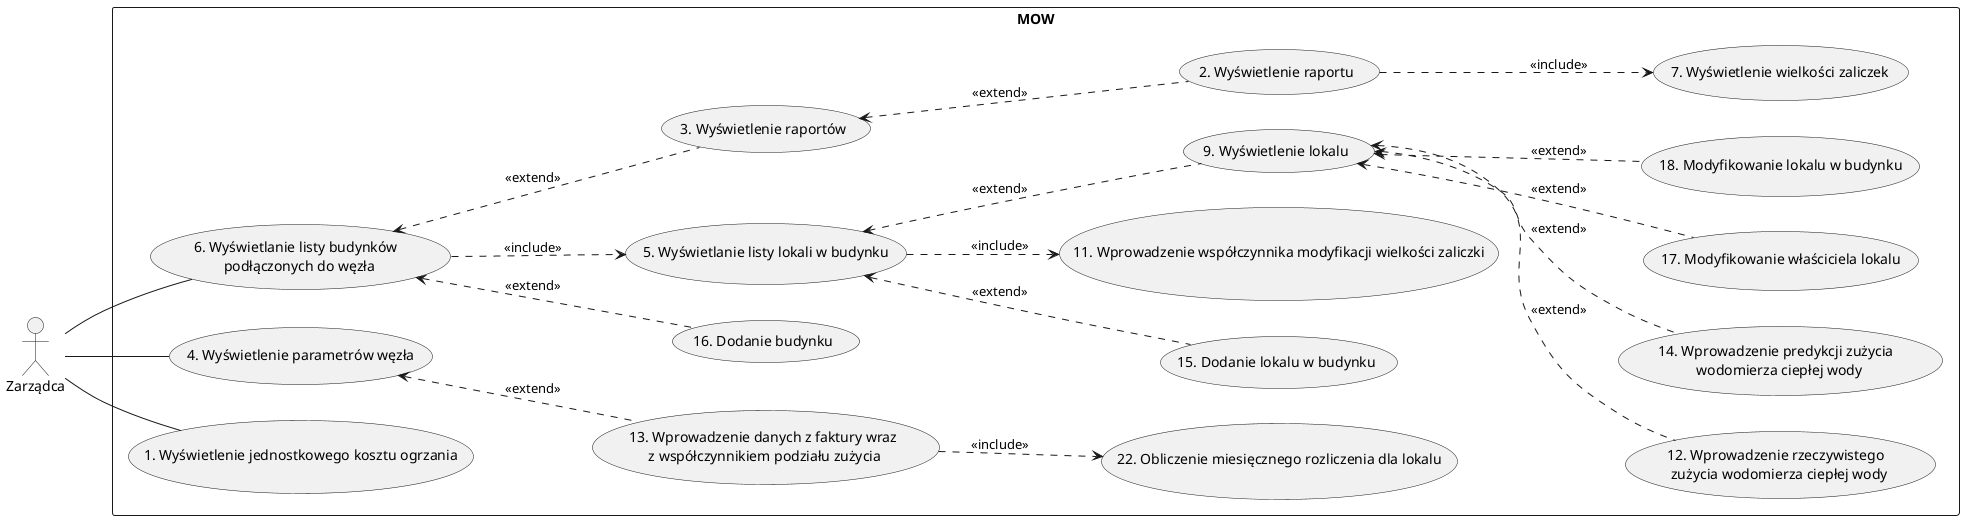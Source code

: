  @startuml
    left to right direction

    actor Zarządca as z

    rectangle MOW {
    usecase "16. Dodanie budynku" as MOW16
    usecase "15. Dodanie lokalu w budynku" as MOW15
    usecase "12. Wprowadzenie rzeczywistego \n zużycia wodomierza ciepłej wody" as MOW12
    usecase "14. Wprowadzenie predykcji zużycia \n wodomierza ciepłej wody" as MOW14
    usecase "13. Wprowadzenie danych z faktury wraz\n z współczynnikiem podziału zużycia" as MOW13
    usecase "17. Modyfikowanie właściciela lokalu" as MOW17
    usecase "18. Modyfikowanie lokalu w budynku" as MOW18
    usecase "5. Modyfikowanie lokalu w budynku" as MOW5
    usecase "12. Wprowadzenie rzeczywistego \n zużycia wodomierza ciepłej wody" as MOW12
    usecase "7. Wyświetlenie wielkości zaliczek" as MOW7
    usecase "11. Wprowadzenie współczynnika modyfikacji wielkości zaliczki" as MOW11
    usecase "6. Wyświetlanie listy budynków \n podłączonych do węzła" as MOW6
    usecase "5. Wyświetlanie listy lokali w budynku" as MOW5
    usecase "4. Wyświetlenie parametrów węzła" as MOW4
    usecase "2. Wyświetlenie raportu" as MOW2
    usecase "3. Wyświetlenie raportów" as MOW3
    usecase "1. Wyświetlenie jednostkowego kosztu ogrzania" as MOW1
    usecase "9. Wyświetlenie lokalu" as MOW9
    usecase "22. Obliczenie miesięcznego rozliczenia dla lokalu" as MOW22
    }

  MOW6 <.. MOW16: <<extend>>
  MOW4 <.. MOW13: <<extend>>
  MOW13 ..> MOW22: <<include>>
  MOW5 <.. MOW15: <<extend>>
  MOW9 <.. MOW12: <<extend>>
  MOW9 <.. MOW14: <<extend>>
  MOW9 <.. MOW17: <<extend>>
  MOW9 <.. MOW18: <<extend>>

  MOW2 ..> MOW7: <<include>>
  MOW3 <.. MOW2: <<extend>>

  MOW6 ..> MOW5: <<include>>
  MOW5 <.. MOW9: <<extend>>
  MOW5 ..> MOW11: <<include>>
  MOW6 <.. MOW3: <<extend>>

    z -- MOW4
    z -- MOW6
    z -- MOW1

    @enduml

